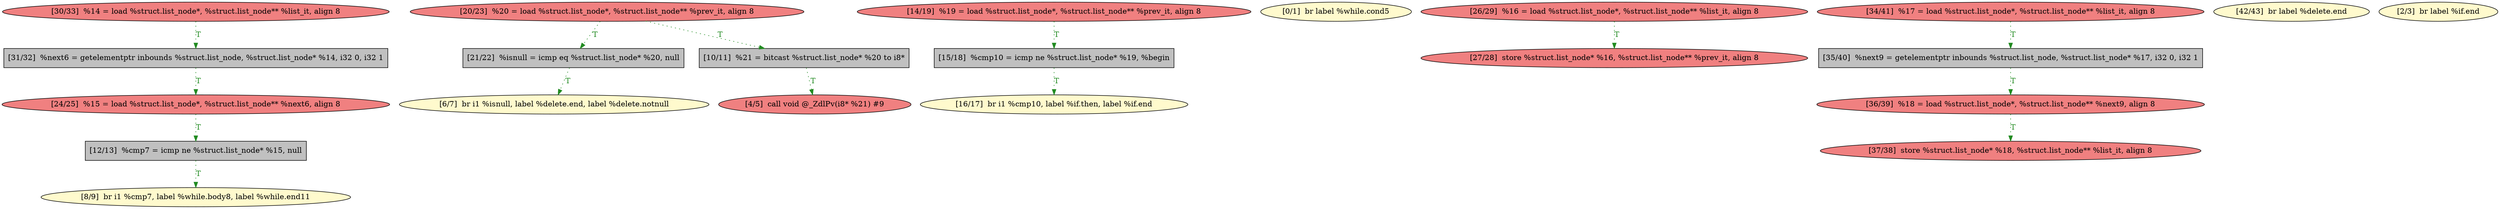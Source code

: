 
digraph G {


node625 [fillcolor=grey,label="[31/32]  %next6 = getelementptr inbounds %struct.list_node, %struct.list_node* %14, i32 0, i32 1",shape=rectangle,style=filled ]
node624 [fillcolor=grey,label="[21/22]  %isnull = icmp eq %struct.list_node* %20, null",shape=rectangle,style=filled ]
node621 [fillcolor=lightcoral,label="[14/19]  %19 = load %struct.list_node*, %struct.list_node** %prev_it, align 8",shape=ellipse,style=filled ]
node622 [fillcolor=grey,label="[10/11]  %21 = bitcast %struct.list_node* %20 to i8*",shape=rectangle,style=filled ]
node609 [fillcolor=lightcoral,label="[30/33]  %14 = load %struct.list_node*, %struct.list_node** %list_it, align 8",shape=ellipse,style=filled ]
node612 [fillcolor=lemonchiffon,label="[0/1]  br label %while.cond5",shape=ellipse,style=filled ]
node608 [fillcolor=lightcoral,label="[27/28]  store %struct.list_node* %16, %struct.list_node** %prev_it, align 8",shape=ellipse,style=filled ]
node611 [fillcolor=lemonchiffon,label="[8/9]  br i1 %cmp7, label %while.body8, label %while.end11",shape=ellipse,style=filled ]
node606 [fillcolor=lightcoral,label="[37/38]  store %struct.list_node* %18, %struct.list_node** %list_it, align 8",shape=ellipse,style=filled ]
node607 [fillcolor=grey,label="[15/18]  %cmp10 = icmp ne %struct.list_node* %19, %begin",shape=rectangle,style=filled ]
node604 [fillcolor=lemonchiffon,label="[16/17]  br i1 %cmp10, label %if.then, label %if.end",shape=ellipse,style=filled ]
node618 [fillcolor=lightcoral,label="[26/29]  %16 = load %struct.list_node*, %struct.list_node** %list_it, align 8",shape=ellipse,style=filled ]
node605 [fillcolor=lemonchiffon,label="[42/43]  br label %delete.end",shape=ellipse,style=filled ]
node615 [fillcolor=lightcoral,label="[4/5]  call void @_ZdlPv(i8* %21) #9",shape=ellipse,style=filled ]
node610 [fillcolor=lightcoral,label="[34/41]  %17 = load %struct.list_node*, %struct.list_node** %list_it, align 8",shape=ellipse,style=filled ]
node623 [fillcolor=grey,label="[12/13]  %cmp7 = icmp ne %struct.list_node* %15, null",shape=rectangle,style=filled ]
node620 [fillcolor=lightcoral,label="[20/23]  %20 = load %struct.list_node*, %struct.list_node** %prev_it, align 8",shape=ellipse,style=filled ]
node613 [fillcolor=lemonchiffon,label="[6/7]  br i1 %isnull, label %delete.end, label %delete.notnull",shape=ellipse,style=filled ]
node614 [fillcolor=lightcoral,label="[36/39]  %18 = load %struct.list_node*, %struct.list_node** %next9, align 8",shape=ellipse,style=filled ]
node617 [fillcolor=grey,label="[35/40]  %next9 = getelementptr inbounds %struct.list_node, %struct.list_node* %17, i32 0, i32 1",shape=rectangle,style=filled ]
node616 [fillcolor=lemonchiffon,label="[2/3]  br label %if.end",shape=ellipse,style=filled ]
node619 [fillcolor=lightcoral,label="[24/25]  %15 = load %struct.list_node*, %struct.list_node** %next6, align 8",shape=ellipse,style=filled ]

node619->node623 [style=dotted,color=forestgreen,label="T",fontcolor=forestgreen ]
node621->node607 [style=dotted,color=forestgreen,label="T",fontcolor=forestgreen ]
node618->node608 [style=dotted,color=forestgreen,label="T",fontcolor=forestgreen ]
node609->node625 [style=dotted,color=forestgreen,label="T",fontcolor=forestgreen ]
node617->node614 [style=dotted,color=forestgreen,label="T",fontcolor=forestgreen ]
node607->node604 [style=dotted,color=forestgreen,label="T",fontcolor=forestgreen ]
node625->node619 [style=dotted,color=forestgreen,label="T",fontcolor=forestgreen ]
node622->node615 [style=dotted,color=forestgreen,label="T",fontcolor=forestgreen ]
node624->node613 [style=dotted,color=forestgreen,label="T",fontcolor=forestgreen ]
node623->node611 [style=dotted,color=forestgreen,label="T",fontcolor=forestgreen ]
node620->node624 [style=dotted,color=forestgreen,label="T",fontcolor=forestgreen ]
node614->node606 [style=dotted,color=forestgreen,label="T",fontcolor=forestgreen ]
node620->node622 [style=dotted,color=forestgreen,label="T",fontcolor=forestgreen ]
node610->node617 [style=dotted,color=forestgreen,label="T",fontcolor=forestgreen ]


}

